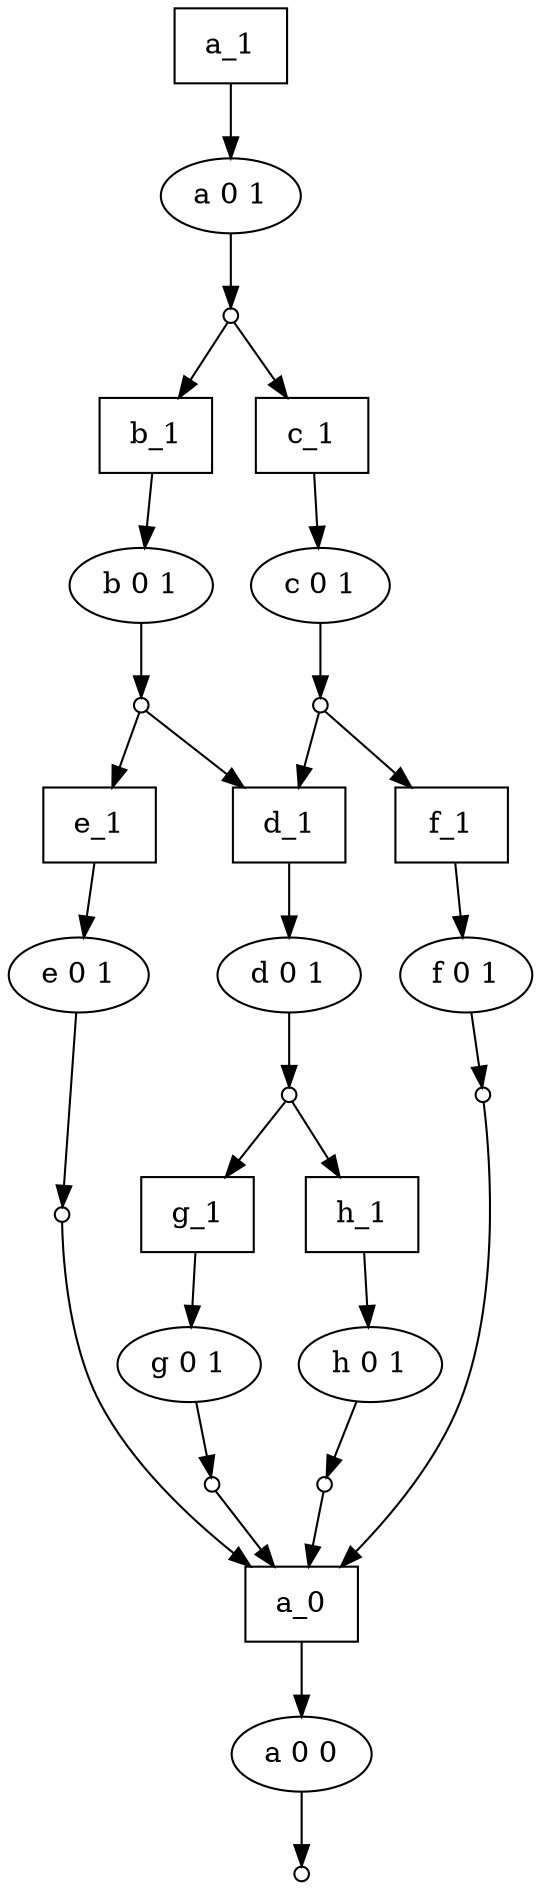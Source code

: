 digraph { 
a_0[shape=box];
a_0 -> O_a_0_0;

a_1[shape=box];
a_1 -> O_a_0_1;

b_1[shape=box];
b_1 -> O_b_0_1;

c_1[shape=box];
c_1 -> O_c_0_1;

d_1[shape=box];
d_1 -> O_d_0_1;

e_1[shape=box];
e_1 -> O_e_0_1;

f_1[shape=box];
f_1 -> O_f_0_1;

g_1[shape=box];
g_1 -> O_g_0_1;

h_1[shape=box];
h_1 -> O_h_0_1;
O_a_0_0[label="a 0 0"];
pintsol1[label="",shape=circle,fixedsize=true,width=0.1,height=0.1];
O_a_0_0 -> pintsol1;


O_a_0_1[label="a 0 1"];
pintsol2[label="",shape=circle,fixedsize=true,width=0.1,height=0.1];
O_a_0_1 -> pintsol2;
pintsol2 -> b_1;
pintsol2 -> c_1;

O_b_0_1[label="b 0 1"];
pintsol3[label="",shape=circle,fixedsize=true,width=0.1,height=0.1];
O_b_0_1 -> pintsol3;
pintsol3 -> d_1;
pintsol3 -> e_1;

O_c_0_1[label="c 0 1"];
pintsol4[label="",shape=circle,fixedsize=true,width=0.1,height=0.1];
O_c_0_1 -> pintsol4;
pintsol4 -> d_1;
pintsol4 -> f_1;

O_d_0_1[label="d 0 1"];
pintsol5[label="",shape=circle,fixedsize=true,width=0.1,height=0.1];
O_d_0_1 -> pintsol5;
pintsol5 -> g_1;
pintsol5 -> h_1;

O_e_0_1[label="e 0 1"];
pintsol6[label="",shape=circle,fixedsize=true,width=0.1,height=0.1];
O_e_0_1 -> pintsol6;
pintsol6 -> a_0;

O_f_0_1[label="f 0 1"];
pintsol7[label="",shape=circle,fixedsize=true,width=0.1,height=0.1];
O_f_0_1 -> pintsol7;
pintsol7 -> a_0;

O_g_0_1[label="g 0 1"];
pintsol8[label="",shape=circle,fixedsize=true,width=0.1,height=0.1];
O_g_0_1 -> pintsol8;
pintsol8 -> a_0;

O_h_0_1[label="h 0 1"];
pintsol9[label="",shape=circle,fixedsize=true,width=0.1,height=0.1];
O_h_0_1 -> pintsol9;
pintsol9 -> a_0;
}
